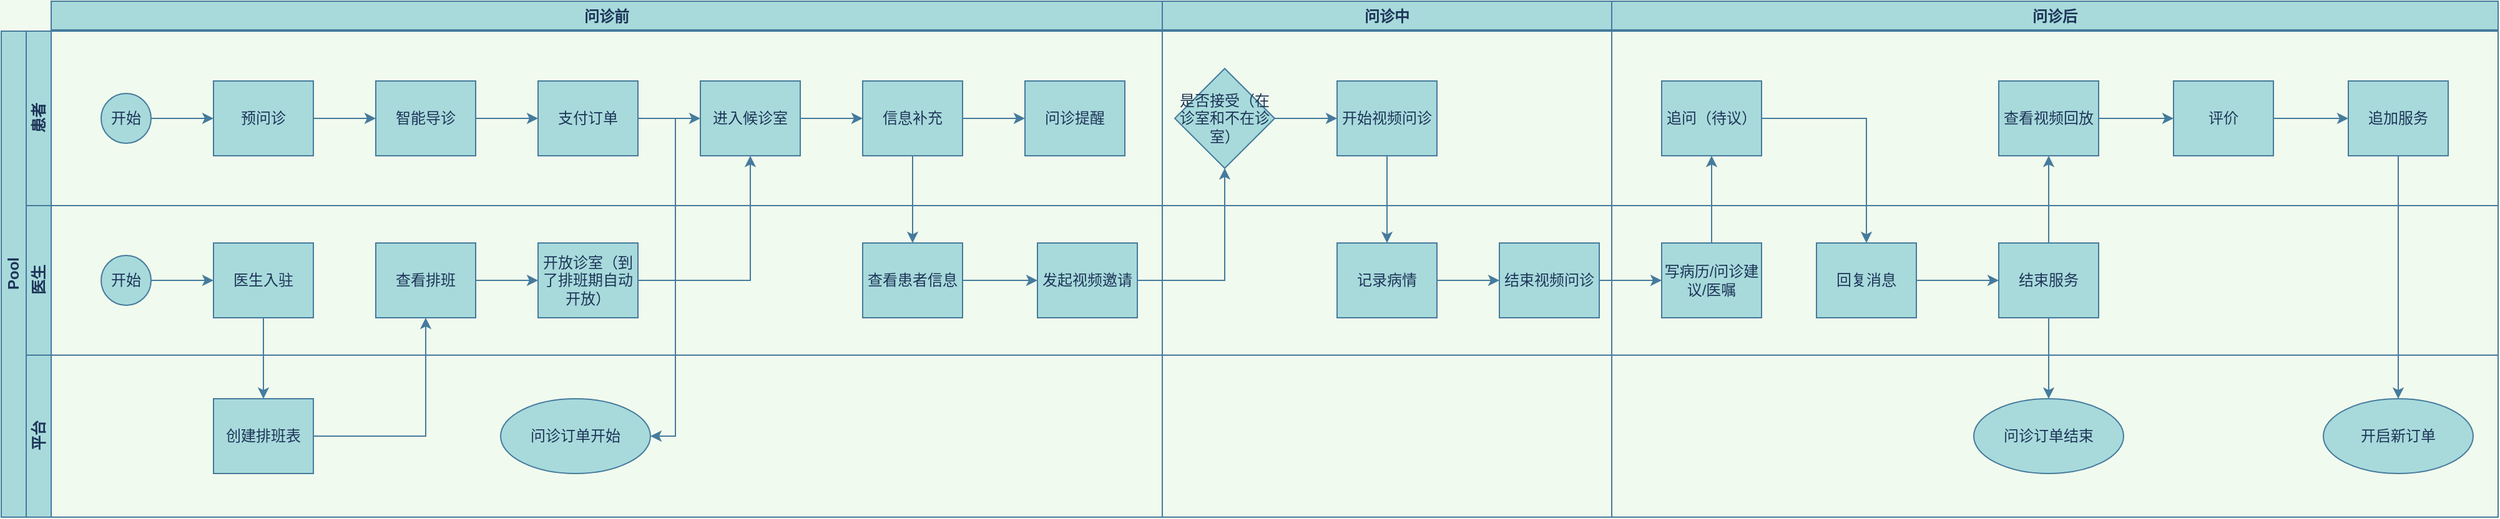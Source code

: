 <mxfile version="15.8.7" type="github">
  <diagram id="prtHgNgQTEPvFCAcTncT" name="Page-1">
    <mxGraphModel dx="1955" dy="1170" grid="1" gridSize="10" guides="1" tooltips="1" connect="1" arrows="1" fold="1" page="1" pageScale="1" pageWidth="827" pageHeight="1169" background="#F1FAEE" math="0" shadow="0">
      <root>
        <mxCell id="0" />
        <mxCell id="1" parent="0" />
        <mxCell id="dNxyNK7c78bLwvsdeMH5-19" value="Pool" style="swimlane;html=1;childLayout=stackLayout;resizeParent=1;resizeParentMax=0;horizontal=0;startSize=20;horizontalStack=0;fillColor=#A8DADC;strokeColor=#457B9D;fontColor=#1D3557;" parent="1" vertex="1">
          <mxGeometry x="120" y="120" width="2000" height="390" as="geometry" />
        </mxCell>
        <mxCell id="dNxyNK7c78bLwvsdeMH5-20" value="患者" style="swimlane;html=1;startSize=20;horizontal=0;fillColor=#A8DADC;strokeColor=#457B9D;fontColor=#1D3557;" parent="dNxyNK7c78bLwvsdeMH5-19" vertex="1">
          <mxGeometry x="20" width="1980" height="140" as="geometry" />
        </mxCell>
        <mxCell id="UX9EoWcXJ1RKvdyOowkk-16" style="edgeStyle=orthogonalEdgeStyle;rounded=0;orthogonalLoop=1;jettySize=auto;html=1;exitX=1;exitY=0.5;exitDx=0;exitDy=0;entryX=0;entryY=0.5;entryDx=0;entryDy=0;strokeColor=#457B9D;fontColor=#1D3557;labelBackgroundColor=#F1FAEE;" edge="1" parent="dNxyNK7c78bLwvsdeMH5-20" source="UX9EoWcXJ1RKvdyOowkk-9" target="UX9EoWcXJ1RKvdyOowkk-15">
          <mxGeometry relative="1" as="geometry" />
        </mxCell>
        <mxCell id="UX9EoWcXJ1RKvdyOowkk-9" value="预问诊" style="rounded=0;whiteSpace=wrap;html=1;fontFamily=Helvetica;fontSize=12;fontColor=#1D3557;align=center;fillColor=#A8DADC;strokeColor=#457B9D;" vertex="1" parent="dNxyNK7c78bLwvsdeMH5-20">
          <mxGeometry x="150" y="40" width="80" height="60" as="geometry" />
        </mxCell>
        <mxCell id="UX9EoWcXJ1RKvdyOowkk-14" style="edgeStyle=orthogonalEdgeStyle;rounded=0;orthogonalLoop=1;jettySize=auto;html=1;exitX=1;exitY=0.5;exitDx=0;exitDy=0;entryX=0;entryY=0.5;entryDx=0;entryDy=0;strokeColor=#457B9D;fontColor=#1D3557;labelBackgroundColor=#F1FAEE;" edge="1" parent="dNxyNK7c78bLwvsdeMH5-20" source="UX9EoWcXJ1RKvdyOowkk-13" target="UX9EoWcXJ1RKvdyOowkk-9">
          <mxGeometry relative="1" as="geometry" />
        </mxCell>
        <mxCell id="UX9EoWcXJ1RKvdyOowkk-13" value="开始" style="ellipse;whiteSpace=wrap;html=1;fillColor=#A8DADC;strokeColor=#457B9D;fontColor=#1D3557;" vertex="1" parent="dNxyNK7c78bLwvsdeMH5-20">
          <mxGeometry x="60" y="50" width="40" height="40" as="geometry" />
        </mxCell>
        <mxCell id="UX9EoWcXJ1RKvdyOowkk-19" value="" style="edgeStyle=orthogonalEdgeStyle;rounded=0;orthogonalLoop=1;jettySize=auto;html=1;strokeColor=#457B9D;fontColor=#1D3557;labelBackgroundColor=#F1FAEE;" edge="1" parent="dNxyNK7c78bLwvsdeMH5-20" source="UX9EoWcXJ1RKvdyOowkk-15" target="UX9EoWcXJ1RKvdyOowkk-18">
          <mxGeometry relative="1" as="geometry" />
        </mxCell>
        <mxCell id="UX9EoWcXJ1RKvdyOowkk-15" value="智能导诊" style="rounded=0;whiteSpace=wrap;html=1;fontFamily=Helvetica;fontSize=12;fontColor=#1D3557;align=center;fillColor=#A8DADC;strokeColor=#457B9D;" vertex="1" parent="dNxyNK7c78bLwvsdeMH5-20">
          <mxGeometry x="280" y="40" width="80" height="60" as="geometry" />
        </mxCell>
        <mxCell id="UX9EoWcXJ1RKvdyOowkk-21" style="edgeStyle=orthogonalEdgeStyle;rounded=0;orthogonalLoop=1;jettySize=auto;html=1;exitX=1;exitY=0.5;exitDx=0;exitDy=0;entryX=0;entryY=0.5;entryDx=0;entryDy=0;strokeColor=#457B9D;fontColor=#1D3557;labelBackgroundColor=#F1FAEE;" edge="1" parent="dNxyNK7c78bLwvsdeMH5-20" source="UX9EoWcXJ1RKvdyOowkk-18" target="UX9EoWcXJ1RKvdyOowkk-20">
          <mxGeometry relative="1" as="geometry" />
        </mxCell>
        <mxCell id="UX9EoWcXJ1RKvdyOowkk-18" value="支付订单" style="rounded=0;whiteSpace=wrap;html=1;fontFamily=Helvetica;fontSize=12;fontColor=#1D3557;align=center;fillColor=#A8DADC;strokeColor=#457B9D;" vertex="1" parent="dNxyNK7c78bLwvsdeMH5-20">
          <mxGeometry x="410" y="40" width="80" height="60" as="geometry" />
        </mxCell>
        <mxCell id="UX9EoWcXJ1RKvdyOowkk-25" value="" style="edgeStyle=orthogonalEdgeStyle;rounded=0;orthogonalLoop=1;jettySize=auto;html=1;strokeColor=#457B9D;fontColor=#1D3557;labelBackgroundColor=#F1FAEE;" edge="1" parent="dNxyNK7c78bLwvsdeMH5-20" source="UX9EoWcXJ1RKvdyOowkk-20" target="UX9EoWcXJ1RKvdyOowkk-24">
          <mxGeometry relative="1" as="geometry" />
        </mxCell>
        <mxCell id="UX9EoWcXJ1RKvdyOowkk-20" value="进入候诊室" style="rounded=0;whiteSpace=wrap;html=1;fontFamily=Helvetica;fontSize=12;fontColor=#1D3557;align=center;fillColor=#A8DADC;strokeColor=#457B9D;" vertex="1" parent="dNxyNK7c78bLwvsdeMH5-20">
          <mxGeometry x="540" y="40" width="80" height="60" as="geometry" />
        </mxCell>
        <mxCell id="UX9EoWcXJ1RKvdyOowkk-27" value="" style="edgeStyle=orthogonalEdgeStyle;rounded=0;orthogonalLoop=1;jettySize=auto;html=1;strokeColor=#457B9D;fontColor=#1D3557;labelBackgroundColor=#F1FAEE;" edge="1" parent="dNxyNK7c78bLwvsdeMH5-20" source="UX9EoWcXJ1RKvdyOowkk-24" target="UX9EoWcXJ1RKvdyOowkk-26">
          <mxGeometry relative="1" as="geometry" />
        </mxCell>
        <mxCell id="UX9EoWcXJ1RKvdyOowkk-24" value="信息补充" style="rounded=0;whiteSpace=wrap;html=1;fontFamily=Helvetica;fontSize=12;fontColor=#1D3557;align=center;fillColor=#A8DADC;strokeColor=#457B9D;" vertex="1" parent="dNxyNK7c78bLwvsdeMH5-20">
          <mxGeometry x="670" y="40" width="80" height="60" as="geometry" />
        </mxCell>
        <mxCell id="UX9EoWcXJ1RKvdyOowkk-26" value="问诊提醒" style="rounded=0;whiteSpace=wrap;html=1;fontFamily=Helvetica;fontSize=12;fontColor=#1D3557;align=center;fillColor=#A8DADC;strokeColor=#457B9D;" vertex="1" parent="dNxyNK7c78bLwvsdeMH5-20">
          <mxGeometry x="800" y="40" width="80" height="60" as="geometry" />
        </mxCell>
        <mxCell id="UX9EoWcXJ1RKvdyOowkk-39" style="edgeStyle=orthogonalEdgeStyle;rounded=0;orthogonalLoop=1;jettySize=auto;html=1;exitX=1;exitY=0.5;exitDx=0;exitDy=0;strokeColor=#457B9D;fontColor=#1D3557;labelBackgroundColor=#F1FAEE;" edge="1" parent="dNxyNK7c78bLwvsdeMH5-20" source="UX9EoWcXJ1RKvdyOowkk-33" target="UX9EoWcXJ1RKvdyOowkk-37">
          <mxGeometry relative="1" as="geometry" />
        </mxCell>
        <mxCell id="UX9EoWcXJ1RKvdyOowkk-33" value="是否接受（在诊室和不在诊室）" style="rhombus;whiteSpace=wrap;html=1;rounded=0;fontColor=#1D3557;fillColor=#A8DADC;strokeColor=#457B9D;" vertex="1" parent="dNxyNK7c78bLwvsdeMH5-20">
          <mxGeometry x="920" y="30" width="80" height="80" as="geometry" />
        </mxCell>
        <mxCell id="UX9EoWcXJ1RKvdyOowkk-37" value="开始视频问诊" style="rounded=0;whiteSpace=wrap;html=1;fontFamily=Helvetica;fontSize=12;fontColor=#1D3557;align=center;fillColor=#A8DADC;strokeColor=#457B9D;" vertex="1" parent="dNxyNK7c78bLwvsdeMH5-20">
          <mxGeometry x="1050" y="40" width="80" height="60" as="geometry" />
        </mxCell>
        <mxCell id="UX9EoWcXJ1RKvdyOowkk-46" value="追问（待议）" style="rounded=0;whiteSpace=wrap;html=1;fontFamily=Helvetica;fontSize=12;fontColor=#1D3557;align=center;fillColor=#A8DADC;strokeColor=#457B9D;" vertex="1" parent="dNxyNK7c78bLwvsdeMH5-20">
          <mxGeometry x="1310" y="40" width="80" height="60" as="geometry" />
        </mxCell>
        <mxCell id="UX9EoWcXJ1RKvdyOowkk-52" value="查看视频回放" style="rounded=0;whiteSpace=wrap;html=1;fontFamily=Helvetica;fontSize=12;fontColor=#1D3557;align=center;fillColor=#A8DADC;strokeColor=#457B9D;" vertex="1" parent="dNxyNK7c78bLwvsdeMH5-20">
          <mxGeometry x="1580" y="40" width="80" height="60" as="geometry" />
        </mxCell>
        <mxCell id="UX9EoWcXJ1RKvdyOowkk-75" value="评价" style="rounded=0;whiteSpace=wrap;html=1;fontFamily=Helvetica;fontSize=12;fontColor=#1D3557;align=center;fillColor=#A8DADC;strokeColor=#457B9D;" vertex="1" parent="dNxyNK7c78bLwvsdeMH5-20">
          <mxGeometry x="1720" y="40" width="80" height="60" as="geometry" />
        </mxCell>
        <mxCell id="UX9EoWcXJ1RKvdyOowkk-76" value="" style="edgeStyle=orthogonalEdgeStyle;rounded=0;orthogonalLoop=1;jettySize=auto;html=1;strokeColor=#457B9D;fontColor=#1D3557;labelBackgroundColor=#F1FAEE;" edge="1" parent="dNxyNK7c78bLwvsdeMH5-20" source="UX9EoWcXJ1RKvdyOowkk-52" target="UX9EoWcXJ1RKvdyOowkk-75">
          <mxGeometry relative="1" as="geometry" />
        </mxCell>
        <mxCell id="UX9EoWcXJ1RKvdyOowkk-77" value="追加服务" style="rounded=0;whiteSpace=wrap;html=1;fontFamily=Helvetica;fontSize=12;fontColor=#1D3557;align=center;fillColor=#A8DADC;strokeColor=#457B9D;" vertex="1" parent="dNxyNK7c78bLwvsdeMH5-20">
          <mxGeometry x="1860" y="40" width="80" height="60" as="geometry" />
        </mxCell>
        <mxCell id="UX9EoWcXJ1RKvdyOowkk-78" value="" style="edgeStyle=orthogonalEdgeStyle;rounded=0;orthogonalLoop=1;jettySize=auto;html=1;strokeColor=#457B9D;fontColor=#1D3557;labelBackgroundColor=#F1FAEE;" edge="1" parent="dNxyNK7c78bLwvsdeMH5-20" source="UX9EoWcXJ1RKvdyOowkk-75" target="UX9EoWcXJ1RKvdyOowkk-77">
          <mxGeometry relative="1" as="geometry" />
        </mxCell>
        <mxCell id="dNxyNK7c78bLwvsdeMH5-21" value="医生" style="swimlane;html=1;startSize=20;horizontal=0;fillColor=#A8DADC;strokeColor=#457B9D;fontColor=#1D3557;" parent="dNxyNK7c78bLwvsdeMH5-19" vertex="1">
          <mxGeometry x="20" y="140" width="1980" height="120" as="geometry" />
        </mxCell>
        <mxCell id="UX9EoWcXJ1RKvdyOowkk-7" value="开放诊室（到了排班期自动开放）" style="rounded=0;whiteSpace=wrap;html=1;fontFamily=Helvetica;fontSize=12;fontColor=#1D3557;align=center;fillColor=#A8DADC;strokeColor=#457B9D;" vertex="1" parent="dNxyNK7c78bLwvsdeMH5-21">
          <mxGeometry x="410" y="30" width="80" height="60" as="geometry" />
        </mxCell>
        <mxCell id="dNxyNK7c78bLwvsdeMH5-23" value="开始" style="ellipse;whiteSpace=wrap;html=1;fillColor=#A8DADC;strokeColor=#457B9D;fontColor=#1D3557;" parent="dNxyNK7c78bLwvsdeMH5-21" vertex="1">
          <mxGeometry x="60" y="40" width="40" height="40" as="geometry" />
        </mxCell>
        <mxCell id="dNxyNK7c78bLwvsdeMH5-24" value="医生入驻" style="rounded=0;whiteSpace=wrap;html=1;fontFamily=Helvetica;fontSize=12;fontColor=#1D3557;align=center;fillColor=#A8DADC;strokeColor=#457B9D;" parent="dNxyNK7c78bLwvsdeMH5-21" vertex="1">
          <mxGeometry x="150" y="30" width="80" height="60" as="geometry" />
        </mxCell>
        <mxCell id="dNxyNK7c78bLwvsdeMH5-25" value="" style="edgeStyle=orthogonalEdgeStyle;rounded=0;orthogonalLoop=1;jettySize=auto;html=1;strokeColor=#457B9D;fontColor=#1D3557;labelBackgroundColor=#F1FAEE;" parent="dNxyNK7c78bLwvsdeMH5-21" source="dNxyNK7c78bLwvsdeMH5-23" target="dNxyNK7c78bLwvsdeMH5-24" edge="1">
          <mxGeometry relative="1" as="geometry" />
        </mxCell>
        <mxCell id="UX9EoWcXJ1RKvdyOowkk-5" value="查看排班" style="rounded=0;whiteSpace=wrap;html=1;fontFamily=Helvetica;fontSize=12;fontColor=#1D3557;align=center;fillColor=#A8DADC;strokeColor=#457B9D;" vertex="1" parent="dNxyNK7c78bLwvsdeMH5-21">
          <mxGeometry x="280" y="30" width="80" height="60" as="geometry" />
        </mxCell>
        <mxCell id="UX9EoWcXJ1RKvdyOowkk-8" value="" style="edgeStyle=orthogonalEdgeStyle;rounded=0;orthogonalLoop=1;jettySize=auto;html=1;strokeColor=#457B9D;fontColor=#1D3557;labelBackgroundColor=#F1FAEE;" edge="1" parent="dNxyNK7c78bLwvsdeMH5-21" source="UX9EoWcXJ1RKvdyOowkk-5" target="UX9EoWcXJ1RKvdyOowkk-7">
          <mxGeometry relative="1" as="geometry" />
        </mxCell>
        <mxCell id="UX9EoWcXJ1RKvdyOowkk-28" value="查看患者信息" style="rounded=0;whiteSpace=wrap;html=1;fontFamily=Helvetica;fontSize=12;fontColor=#1D3557;align=center;fillColor=#A8DADC;strokeColor=#457B9D;" vertex="1" parent="dNxyNK7c78bLwvsdeMH5-21">
          <mxGeometry x="670" y="30" width="80" height="60" as="geometry" />
        </mxCell>
        <mxCell id="UX9EoWcXJ1RKvdyOowkk-31" value="发起视频邀请" style="rounded=0;whiteSpace=wrap;html=1;fontFamily=Helvetica;fontSize=12;fontColor=#1D3557;align=center;fillColor=#A8DADC;strokeColor=#457B9D;" vertex="1" parent="dNxyNK7c78bLwvsdeMH5-21">
          <mxGeometry x="810" y="30" width="80" height="60" as="geometry" />
        </mxCell>
        <mxCell id="UX9EoWcXJ1RKvdyOowkk-32" value="" style="edgeStyle=orthogonalEdgeStyle;rounded=0;orthogonalLoop=1;jettySize=auto;html=1;strokeColor=#457B9D;fontColor=#1D3557;labelBackgroundColor=#F1FAEE;" edge="1" parent="dNxyNK7c78bLwvsdeMH5-21" source="UX9EoWcXJ1RKvdyOowkk-28" target="UX9EoWcXJ1RKvdyOowkk-31">
          <mxGeometry relative="1" as="geometry" />
        </mxCell>
        <mxCell id="UX9EoWcXJ1RKvdyOowkk-40" value="记录病情" style="rounded=0;whiteSpace=wrap;html=1;fontFamily=Helvetica;fontSize=12;fontColor=#1D3557;align=center;fillColor=#A8DADC;strokeColor=#457B9D;" vertex="1" parent="dNxyNK7c78bLwvsdeMH5-21">
          <mxGeometry x="1050" y="30" width="80" height="60" as="geometry" />
        </mxCell>
        <mxCell id="UX9EoWcXJ1RKvdyOowkk-42" value="结束视频问诊" style="rounded=0;whiteSpace=wrap;html=1;fontFamily=Helvetica;fontSize=12;fontColor=#1D3557;align=center;fillColor=#A8DADC;strokeColor=#457B9D;" vertex="1" parent="dNxyNK7c78bLwvsdeMH5-21">
          <mxGeometry x="1180" y="30" width="80" height="60" as="geometry" />
        </mxCell>
        <mxCell id="UX9EoWcXJ1RKvdyOowkk-43" value="" style="edgeStyle=orthogonalEdgeStyle;rounded=0;orthogonalLoop=1;jettySize=auto;html=1;strokeColor=#457B9D;fontColor=#1D3557;labelBackgroundColor=#F1FAEE;" edge="1" parent="dNxyNK7c78bLwvsdeMH5-21" source="UX9EoWcXJ1RKvdyOowkk-40" target="UX9EoWcXJ1RKvdyOowkk-42">
          <mxGeometry relative="1" as="geometry" />
        </mxCell>
        <mxCell id="UX9EoWcXJ1RKvdyOowkk-44" value="写病历/问诊建议/医嘱" style="rounded=0;whiteSpace=wrap;html=1;fontFamily=Helvetica;fontSize=12;fontColor=#1D3557;align=center;fillColor=#A8DADC;strokeColor=#457B9D;" vertex="1" parent="dNxyNK7c78bLwvsdeMH5-21">
          <mxGeometry x="1310" y="30" width="80" height="60" as="geometry" />
        </mxCell>
        <mxCell id="UX9EoWcXJ1RKvdyOowkk-45" value="" style="edgeStyle=orthogonalEdgeStyle;rounded=0;orthogonalLoop=1;jettySize=auto;html=1;strokeColor=#457B9D;fontColor=#1D3557;labelBackgroundColor=#F1FAEE;" edge="1" parent="dNxyNK7c78bLwvsdeMH5-21" source="UX9EoWcXJ1RKvdyOowkk-42" target="UX9EoWcXJ1RKvdyOowkk-44">
          <mxGeometry relative="1" as="geometry" />
        </mxCell>
        <mxCell id="UX9EoWcXJ1RKvdyOowkk-48" value="回复消息" style="rounded=0;whiteSpace=wrap;html=1;fontFamily=Helvetica;fontSize=12;fontColor=#1D3557;align=center;fillColor=#A8DADC;strokeColor=#457B9D;" vertex="1" parent="dNxyNK7c78bLwvsdeMH5-21">
          <mxGeometry x="1434" y="30" width="80" height="60" as="geometry" />
        </mxCell>
        <mxCell id="UX9EoWcXJ1RKvdyOowkk-50" value="结束服务" style="rounded=0;whiteSpace=wrap;html=1;fontFamily=Helvetica;fontSize=12;fontColor=#1D3557;align=center;fillColor=#A8DADC;strokeColor=#457B9D;" vertex="1" parent="dNxyNK7c78bLwvsdeMH5-21">
          <mxGeometry x="1580" y="30" width="80" height="60" as="geometry" />
        </mxCell>
        <mxCell id="UX9EoWcXJ1RKvdyOowkk-51" value="" style="edgeStyle=orthogonalEdgeStyle;rounded=0;orthogonalLoop=1;jettySize=auto;html=1;strokeColor=#457B9D;fontColor=#1D3557;labelBackgroundColor=#F1FAEE;" edge="1" parent="dNxyNK7c78bLwvsdeMH5-21" source="UX9EoWcXJ1RKvdyOowkk-48" target="UX9EoWcXJ1RKvdyOowkk-50">
          <mxGeometry relative="1" as="geometry" />
        </mxCell>
        <mxCell id="dNxyNK7c78bLwvsdeMH5-22" value="平台" style="swimlane;html=1;startSize=20;horizontal=0;fillColor=#A8DADC;strokeColor=#457B9D;fontColor=#1D3557;" parent="dNxyNK7c78bLwvsdeMH5-19" vertex="1">
          <mxGeometry x="20" y="260" width="1980" height="130" as="geometry" />
        </mxCell>
        <mxCell id="UX9EoWcXJ1RKvdyOowkk-3" value="创建排班表" style="rounded=0;whiteSpace=wrap;html=1;fontFamily=Helvetica;fontSize=12;fontColor=#1D3557;align=center;fillColor=#A8DADC;strokeColor=#457B9D;" vertex="1" parent="dNxyNK7c78bLwvsdeMH5-22">
          <mxGeometry x="150" y="35" width="80" height="60" as="geometry" />
        </mxCell>
        <mxCell id="UX9EoWcXJ1RKvdyOowkk-71" value="问诊订单开始" style="ellipse;whiteSpace=wrap;html=1;rounded=0;fontColor=#1D3557;fillColor=#A8DADC;strokeColor=#457B9D;" vertex="1" parent="dNxyNK7c78bLwvsdeMH5-22">
          <mxGeometry x="380" y="35" width="120" height="60" as="geometry" />
        </mxCell>
        <mxCell id="UX9EoWcXJ1RKvdyOowkk-79" value="问诊订单结束" style="ellipse;whiteSpace=wrap;html=1;rounded=0;fontColor=#1D3557;fillColor=#A8DADC;strokeColor=#457B9D;" vertex="1" parent="dNxyNK7c78bLwvsdeMH5-22">
          <mxGeometry x="1560" y="35" width="120" height="60" as="geometry" />
        </mxCell>
        <mxCell id="UX9EoWcXJ1RKvdyOowkk-81" value="开启新订单" style="ellipse;whiteSpace=wrap;html=1;rounded=0;fontColor=#1D3557;fillColor=#A8DADC;strokeColor=#457B9D;" vertex="1" parent="dNxyNK7c78bLwvsdeMH5-22">
          <mxGeometry x="1840" y="35" width="120" height="60" as="geometry" />
        </mxCell>
        <mxCell id="UX9EoWcXJ1RKvdyOowkk-11" style="edgeStyle=orthogonalEdgeStyle;rounded=0;orthogonalLoop=1;jettySize=auto;html=1;exitX=0.5;exitY=1;exitDx=0;exitDy=0;entryX=0.5;entryY=0;entryDx=0;entryDy=0;strokeColor=#457B9D;fontColor=#1D3557;labelBackgroundColor=#F1FAEE;" edge="1" parent="dNxyNK7c78bLwvsdeMH5-19" source="dNxyNK7c78bLwvsdeMH5-24" target="UX9EoWcXJ1RKvdyOowkk-3">
          <mxGeometry relative="1" as="geometry" />
        </mxCell>
        <mxCell id="UX9EoWcXJ1RKvdyOowkk-12" style="edgeStyle=orthogonalEdgeStyle;rounded=0;orthogonalLoop=1;jettySize=auto;html=1;exitX=1;exitY=0.5;exitDx=0;exitDy=0;entryX=0.5;entryY=1;entryDx=0;entryDy=0;strokeColor=#457B9D;fontColor=#1D3557;labelBackgroundColor=#F1FAEE;" edge="1" parent="dNxyNK7c78bLwvsdeMH5-19" source="UX9EoWcXJ1RKvdyOowkk-3" target="UX9EoWcXJ1RKvdyOowkk-5">
          <mxGeometry relative="1" as="geometry" />
        </mxCell>
        <mxCell id="UX9EoWcXJ1RKvdyOowkk-22" style="edgeStyle=orthogonalEdgeStyle;rounded=0;orthogonalLoop=1;jettySize=auto;html=1;exitX=1;exitY=0.5;exitDx=0;exitDy=0;entryX=0.5;entryY=1;entryDx=0;entryDy=0;strokeColor=#457B9D;fontColor=#1D3557;labelBackgroundColor=#F1FAEE;" edge="1" parent="dNxyNK7c78bLwvsdeMH5-19" source="UX9EoWcXJ1RKvdyOowkk-7" target="UX9EoWcXJ1RKvdyOowkk-20">
          <mxGeometry relative="1" as="geometry" />
        </mxCell>
        <mxCell id="UX9EoWcXJ1RKvdyOowkk-30" style="edgeStyle=orthogonalEdgeStyle;rounded=0;orthogonalLoop=1;jettySize=auto;html=1;exitX=0.5;exitY=1;exitDx=0;exitDy=0;strokeColor=#457B9D;fontColor=#1D3557;labelBackgroundColor=#F1FAEE;" edge="1" parent="dNxyNK7c78bLwvsdeMH5-19" source="UX9EoWcXJ1RKvdyOowkk-24" target="UX9EoWcXJ1RKvdyOowkk-28">
          <mxGeometry relative="1" as="geometry" />
        </mxCell>
        <mxCell id="UX9EoWcXJ1RKvdyOowkk-34" value="" style="edgeStyle=orthogonalEdgeStyle;rounded=0;orthogonalLoop=1;jettySize=auto;html=1;strokeColor=#457B9D;fontColor=#1D3557;labelBackgroundColor=#F1FAEE;" edge="1" parent="dNxyNK7c78bLwvsdeMH5-19" source="UX9EoWcXJ1RKvdyOowkk-31" target="UX9EoWcXJ1RKvdyOowkk-33">
          <mxGeometry relative="1" as="geometry" />
        </mxCell>
        <mxCell id="UX9EoWcXJ1RKvdyOowkk-41" value="" style="edgeStyle=orthogonalEdgeStyle;rounded=0;orthogonalLoop=1;jettySize=auto;html=1;strokeColor=#457B9D;fontColor=#1D3557;labelBackgroundColor=#F1FAEE;" edge="1" parent="dNxyNK7c78bLwvsdeMH5-19" source="UX9EoWcXJ1RKvdyOowkk-37" target="UX9EoWcXJ1RKvdyOowkk-40">
          <mxGeometry relative="1" as="geometry" />
        </mxCell>
        <mxCell id="UX9EoWcXJ1RKvdyOowkk-47" value="" style="edgeStyle=orthogonalEdgeStyle;rounded=0;orthogonalLoop=1;jettySize=auto;html=1;strokeColor=#457B9D;fontColor=#1D3557;labelBackgroundColor=#F1FAEE;" edge="1" parent="dNxyNK7c78bLwvsdeMH5-19" source="UX9EoWcXJ1RKvdyOowkk-44" target="UX9EoWcXJ1RKvdyOowkk-46">
          <mxGeometry relative="1" as="geometry" />
        </mxCell>
        <mxCell id="UX9EoWcXJ1RKvdyOowkk-49" value="" style="edgeStyle=orthogonalEdgeStyle;rounded=0;orthogonalLoop=1;jettySize=auto;html=1;strokeColor=#457B9D;fontColor=#1D3557;labelBackgroundColor=#F1FAEE;" edge="1" parent="dNxyNK7c78bLwvsdeMH5-19" source="UX9EoWcXJ1RKvdyOowkk-46" target="UX9EoWcXJ1RKvdyOowkk-48">
          <mxGeometry relative="1" as="geometry" />
        </mxCell>
        <mxCell id="UX9EoWcXJ1RKvdyOowkk-53" value="" style="edgeStyle=orthogonalEdgeStyle;rounded=0;orthogonalLoop=1;jettySize=auto;html=1;strokeColor=#457B9D;fontColor=#1D3557;labelBackgroundColor=#F1FAEE;" edge="1" parent="dNxyNK7c78bLwvsdeMH5-19" source="UX9EoWcXJ1RKvdyOowkk-50" target="UX9EoWcXJ1RKvdyOowkk-52">
          <mxGeometry relative="1" as="geometry" />
        </mxCell>
        <mxCell id="UX9EoWcXJ1RKvdyOowkk-73" style="edgeStyle=orthogonalEdgeStyle;rounded=0;orthogonalLoop=1;jettySize=auto;html=1;exitX=1;exitY=0.5;exitDx=0;exitDy=0;entryX=1;entryY=0.5;entryDx=0;entryDy=0;strokeColor=#457B9D;fontColor=#1D3557;labelBackgroundColor=#F1FAEE;" edge="1" parent="dNxyNK7c78bLwvsdeMH5-19" source="UX9EoWcXJ1RKvdyOowkk-18" target="UX9EoWcXJ1RKvdyOowkk-71">
          <mxGeometry relative="1" as="geometry">
            <Array as="points">
              <mxPoint x="540" y="70" />
              <mxPoint x="540" y="325" />
            </Array>
          </mxGeometry>
        </mxCell>
        <mxCell id="UX9EoWcXJ1RKvdyOowkk-80" value="" style="edgeStyle=orthogonalEdgeStyle;rounded=0;orthogonalLoop=1;jettySize=auto;html=1;strokeColor=#457B9D;fontColor=#1D3557;labelBackgroundColor=#F1FAEE;" edge="1" parent="dNxyNK7c78bLwvsdeMH5-19" source="UX9EoWcXJ1RKvdyOowkk-50" target="UX9EoWcXJ1RKvdyOowkk-79">
          <mxGeometry relative="1" as="geometry" />
        </mxCell>
        <mxCell id="UX9EoWcXJ1RKvdyOowkk-82" value="" style="edgeStyle=orthogonalEdgeStyle;rounded=0;orthogonalLoop=1;jettySize=auto;html=1;strokeColor=#457B9D;fontColor=#1D3557;labelBackgroundColor=#F1FAEE;" edge="1" parent="dNxyNK7c78bLwvsdeMH5-19" source="UX9EoWcXJ1RKvdyOowkk-77" target="UX9EoWcXJ1RKvdyOowkk-81">
          <mxGeometry relative="1" as="geometry" />
        </mxCell>
        <mxCell id="UX9EoWcXJ1RKvdyOowkk-85" value="问诊前" style="swimlane;rounded=0;sketch=0;fontColor=#1D3557;strokeColor=#457B9D;fillColor=#A8DADC;" vertex="1" parent="1">
          <mxGeometry x="160" y="96" width="890" height="414" as="geometry" />
        </mxCell>
        <mxCell id="UX9EoWcXJ1RKvdyOowkk-86" value="问诊后" style="swimlane;rounded=0;sketch=0;fontColor=#1D3557;strokeColor=#457B9D;fillColor=#A8DADC;" vertex="1" parent="1">
          <mxGeometry x="1410" y="96" width="710" height="414" as="geometry" />
        </mxCell>
        <mxCell id="UX9EoWcXJ1RKvdyOowkk-87" value="问诊中" style="swimlane;rounded=0;sketch=0;fontColor=#1D3557;strokeColor=#457B9D;fillColor=#A8DADC;" vertex="1" parent="1">
          <mxGeometry x="1050" y="96" width="360" height="414" as="geometry" />
        </mxCell>
      </root>
    </mxGraphModel>
  </diagram>
</mxfile>
